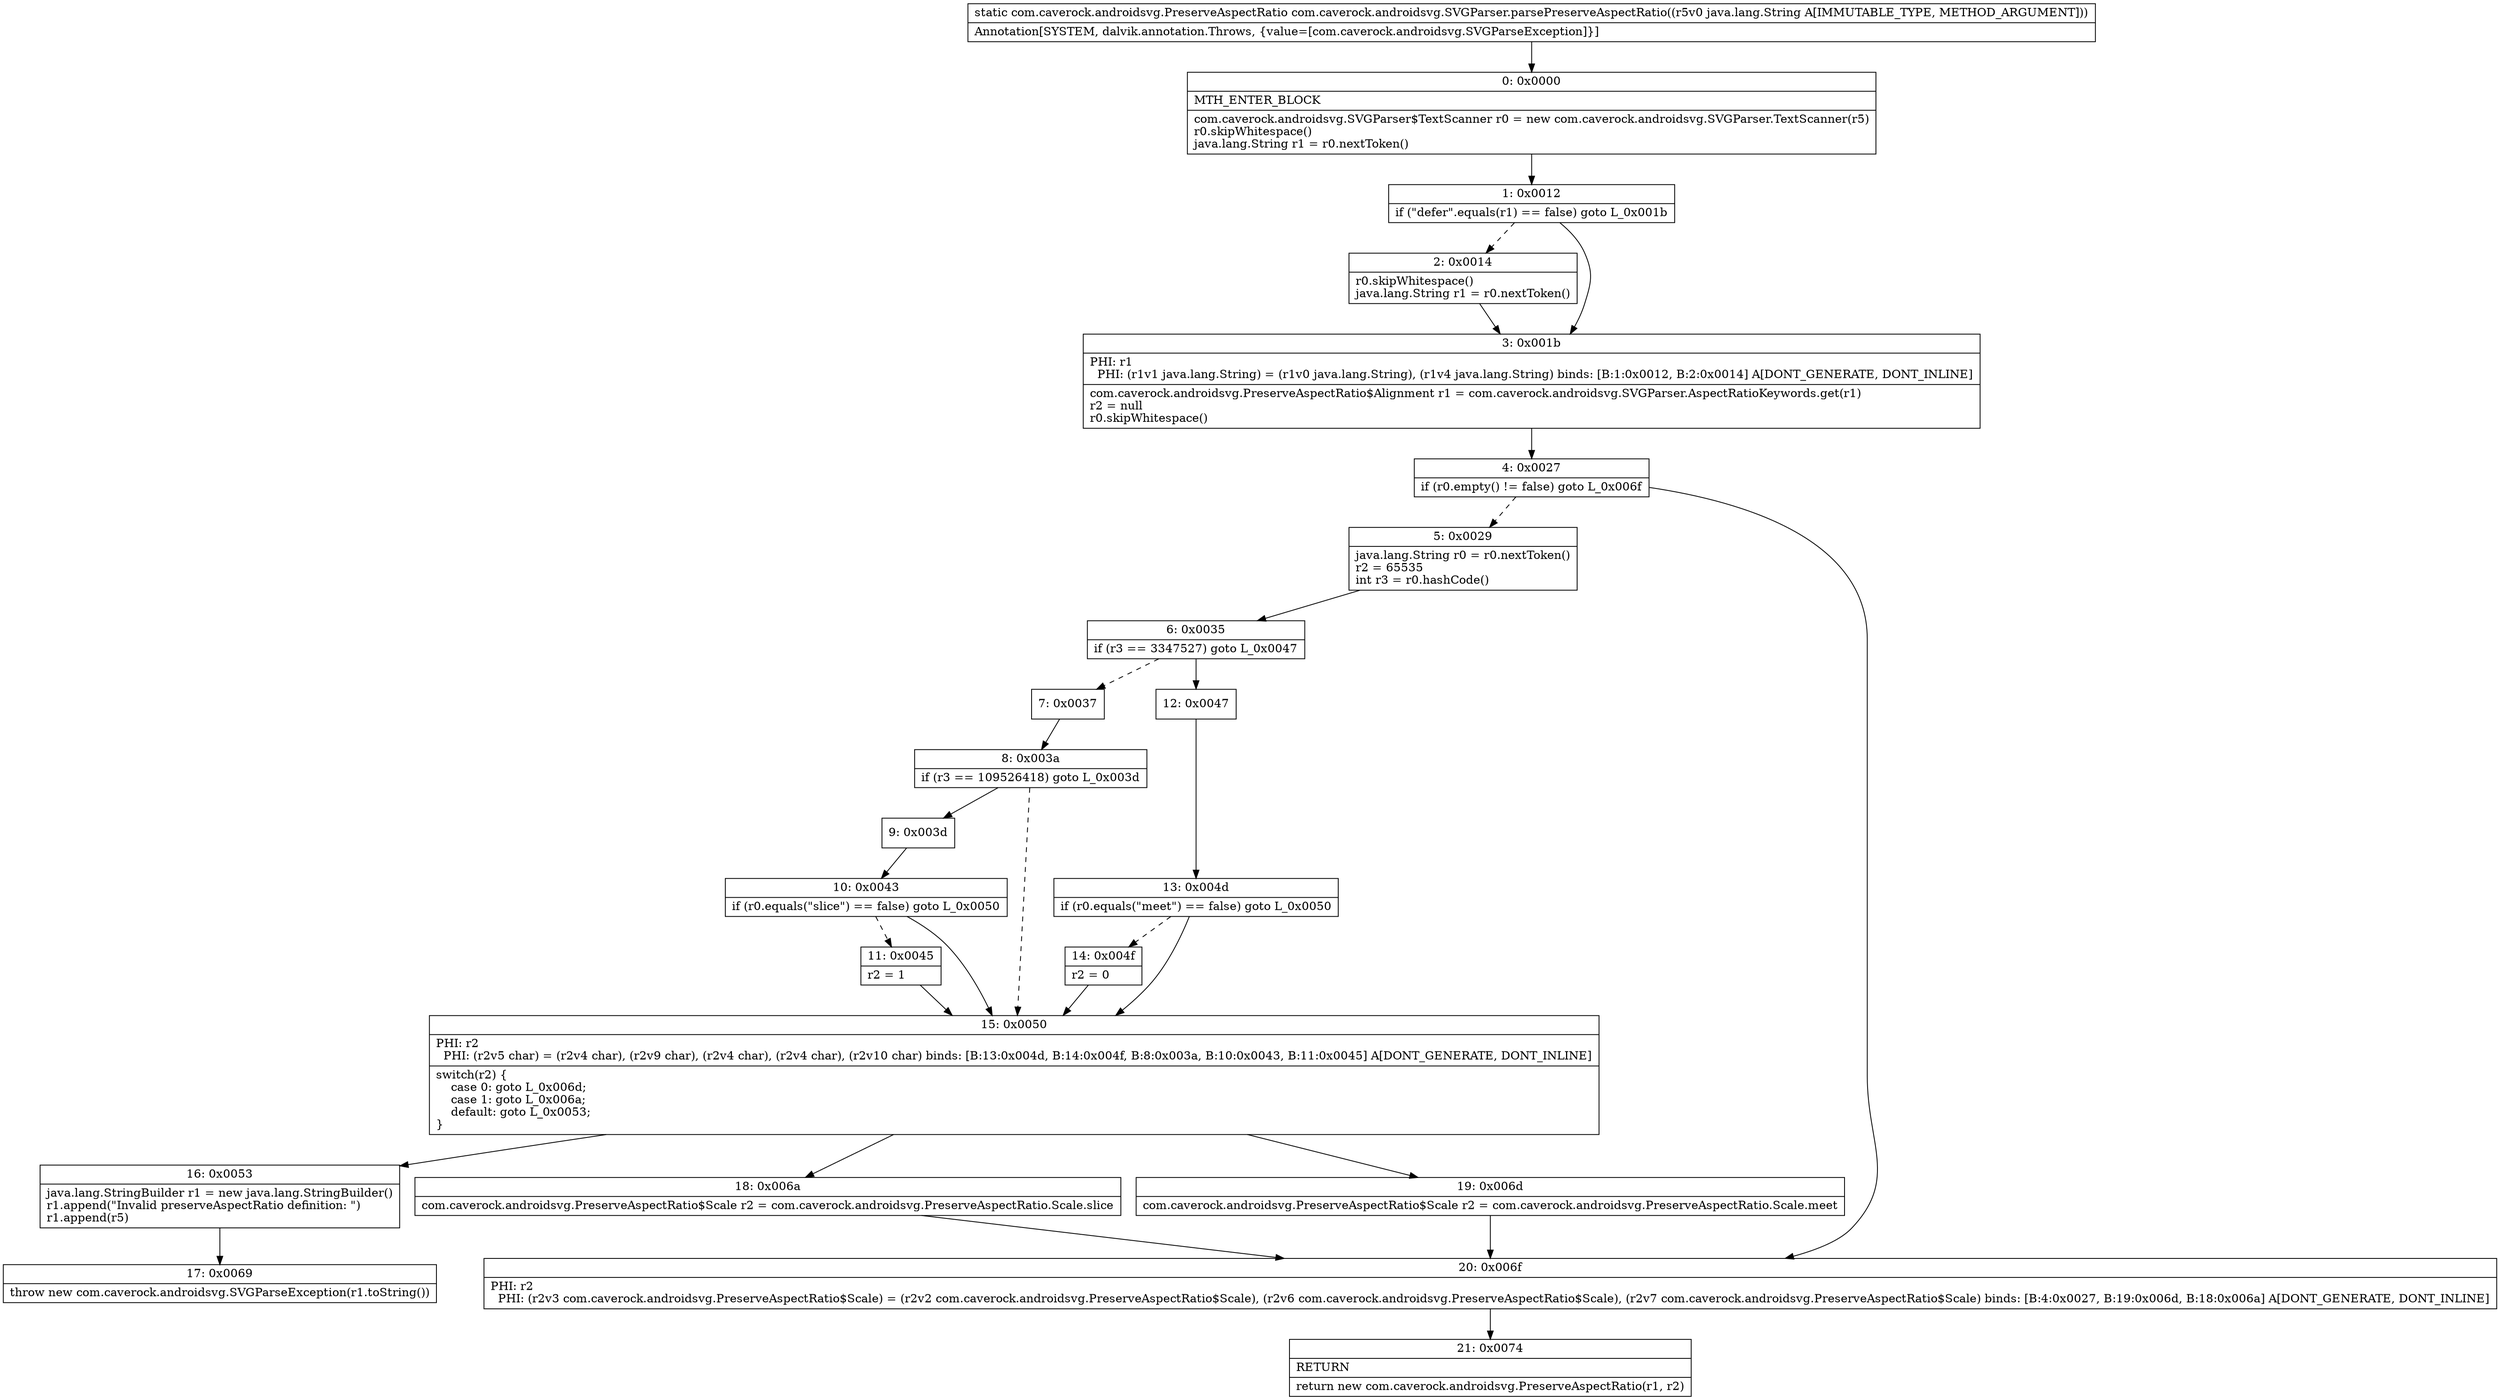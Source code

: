 digraph "CFG forcom.caverock.androidsvg.SVGParser.parsePreserveAspectRatio(Ljava\/lang\/String;)Lcom\/caverock\/androidsvg\/PreserveAspectRatio;" {
Node_0 [shape=record,label="{0\:\ 0x0000|MTH_ENTER_BLOCK\l|com.caverock.androidsvg.SVGParser$TextScanner r0 = new com.caverock.androidsvg.SVGParser.TextScanner(r5)\lr0.skipWhitespace()\ljava.lang.String r1 = r0.nextToken()\l}"];
Node_1 [shape=record,label="{1\:\ 0x0012|if (\"defer\".equals(r1) == false) goto L_0x001b\l}"];
Node_2 [shape=record,label="{2\:\ 0x0014|r0.skipWhitespace()\ljava.lang.String r1 = r0.nextToken()\l}"];
Node_3 [shape=record,label="{3\:\ 0x001b|PHI: r1 \l  PHI: (r1v1 java.lang.String) = (r1v0 java.lang.String), (r1v4 java.lang.String) binds: [B:1:0x0012, B:2:0x0014] A[DONT_GENERATE, DONT_INLINE]\l|com.caverock.androidsvg.PreserveAspectRatio$Alignment r1 = com.caverock.androidsvg.SVGParser.AspectRatioKeywords.get(r1)\lr2 = null\lr0.skipWhitespace()\l}"];
Node_4 [shape=record,label="{4\:\ 0x0027|if (r0.empty() != false) goto L_0x006f\l}"];
Node_5 [shape=record,label="{5\:\ 0x0029|java.lang.String r0 = r0.nextToken()\lr2 = 65535\lint r3 = r0.hashCode()\l}"];
Node_6 [shape=record,label="{6\:\ 0x0035|if (r3 == 3347527) goto L_0x0047\l}"];
Node_7 [shape=record,label="{7\:\ 0x0037}"];
Node_8 [shape=record,label="{8\:\ 0x003a|if (r3 == 109526418) goto L_0x003d\l}"];
Node_9 [shape=record,label="{9\:\ 0x003d}"];
Node_10 [shape=record,label="{10\:\ 0x0043|if (r0.equals(\"slice\") == false) goto L_0x0050\l}"];
Node_11 [shape=record,label="{11\:\ 0x0045|r2 = 1\l}"];
Node_12 [shape=record,label="{12\:\ 0x0047}"];
Node_13 [shape=record,label="{13\:\ 0x004d|if (r0.equals(\"meet\") == false) goto L_0x0050\l}"];
Node_14 [shape=record,label="{14\:\ 0x004f|r2 = 0\l}"];
Node_15 [shape=record,label="{15\:\ 0x0050|PHI: r2 \l  PHI: (r2v5 char) = (r2v4 char), (r2v9 char), (r2v4 char), (r2v4 char), (r2v10 char) binds: [B:13:0x004d, B:14:0x004f, B:8:0x003a, B:10:0x0043, B:11:0x0045] A[DONT_GENERATE, DONT_INLINE]\l|switch(r2) \{\l    case 0: goto L_0x006d;\l    case 1: goto L_0x006a;\l    default: goto L_0x0053;\l\}\l}"];
Node_16 [shape=record,label="{16\:\ 0x0053|java.lang.StringBuilder r1 = new java.lang.StringBuilder()\lr1.append(\"Invalid preserveAspectRatio definition: \")\lr1.append(r5)\l}"];
Node_17 [shape=record,label="{17\:\ 0x0069|throw new com.caverock.androidsvg.SVGParseException(r1.toString())\l}"];
Node_18 [shape=record,label="{18\:\ 0x006a|com.caverock.androidsvg.PreserveAspectRatio$Scale r2 = com.caverock.androidsvg.PreserveAspectRatio.Scale.slice\l}"];
Node_19 [shape=record,label="{19\:\ 0x006d|com.caverock.androidsvg.PreserveAspectRatio$Scale r2 = com.caverock.androidsvg.PreserveAspectRatio.Scale.meet\l}"];
Node_20 [shape=record,label="{20\:\ 0x006f|PHI: r2 \l  PHI: (r2v3 com.caverock.androidsvg.PreserveAspectRatio$Scale) = (r2v2 com.caverock.androidsvg.PreserveAspectRatio$Scale), (r2v6 com.caverock.androidsvg.PreserveAspectRatio$Scale), (r2v7 com.caverock.androidsvg.PreserveAspectRatio$Scale) binds: [B:4:0x0027, B:19:0x006d, B:18:0x006a] A[DONT_GENERATE, DONT_INLINE]\l}"];
Node_21 [shape=record,label="{21\:\ 0x0074|RETURN\l|return new com.caverock.androidsvg.PreserveAspectRatio(r1, r2)\l}"];
MethodNode[shape=record,label="{static com.caverock.androidsvg.PreserveAspectRatio com.caverock.androidsvg.SVGParser.parsePreserveAspectRatio((r5v0 java.lang.String A[IMMUTABLE_TYPE, METHOD_ARGUMENT]))  | Annotation[SYSTEM, dalvik.annotation.Throws, \{value=[com.caverock.androidsvg.SVGParseException]\}]\l}"];
MethodNode -> Node_0;
Node_0 -> Node_1;
Node_1 -> Node_2[style=dashed];
Node_1 -> Node_3;
Node_2 -> Node_3;
Node_3 -> Node_4;
Node_4 -> Node_5[style=dashed];
Node_4 -> Node_20;
Node_5 -> Node_6;
Node_6 -> Node_7[style=dashed];
Node_6 -> Node_12;
Node_7 -> Node_8;
Node_8 -> Node_9;
Node_8 -> Node_15[style=dashed];
Node_9 -> Node_10;
Node_10 -> Node_11[style=dashed];
Node_10 -> Node_15;
Node_11 -> Node_15;
Node_12 -> Node_13;
Node_13 -> Node_14[style=dashed];
Node_13 -> Node_15;
Node_14 -> Node_15;
Node_15 -> Node_16;
Node_15 -> Node_18;
Node_15 -> Node_19;
Node_16 -> Node_17;
Node_18 -> Node_20;
Node_19 -> Node_20;
Node_20 -> Node_21;
}

